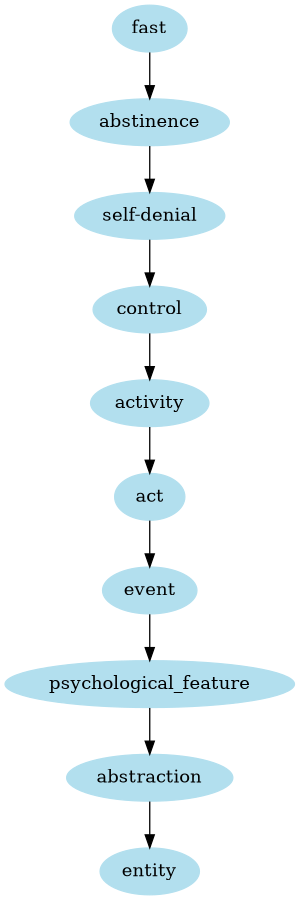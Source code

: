 digraph unix {
	node [color=lightblue2 style=filled]
	size="6,6"
	fast -> abstinence
	abstinence -> "self-denial"
	"self-denial" -> control
	control -> activity
	activity -> act
	act -> event
	event -> psychological_feature
	psychological_feature -> abstraction
	abstraction -> entity
}
